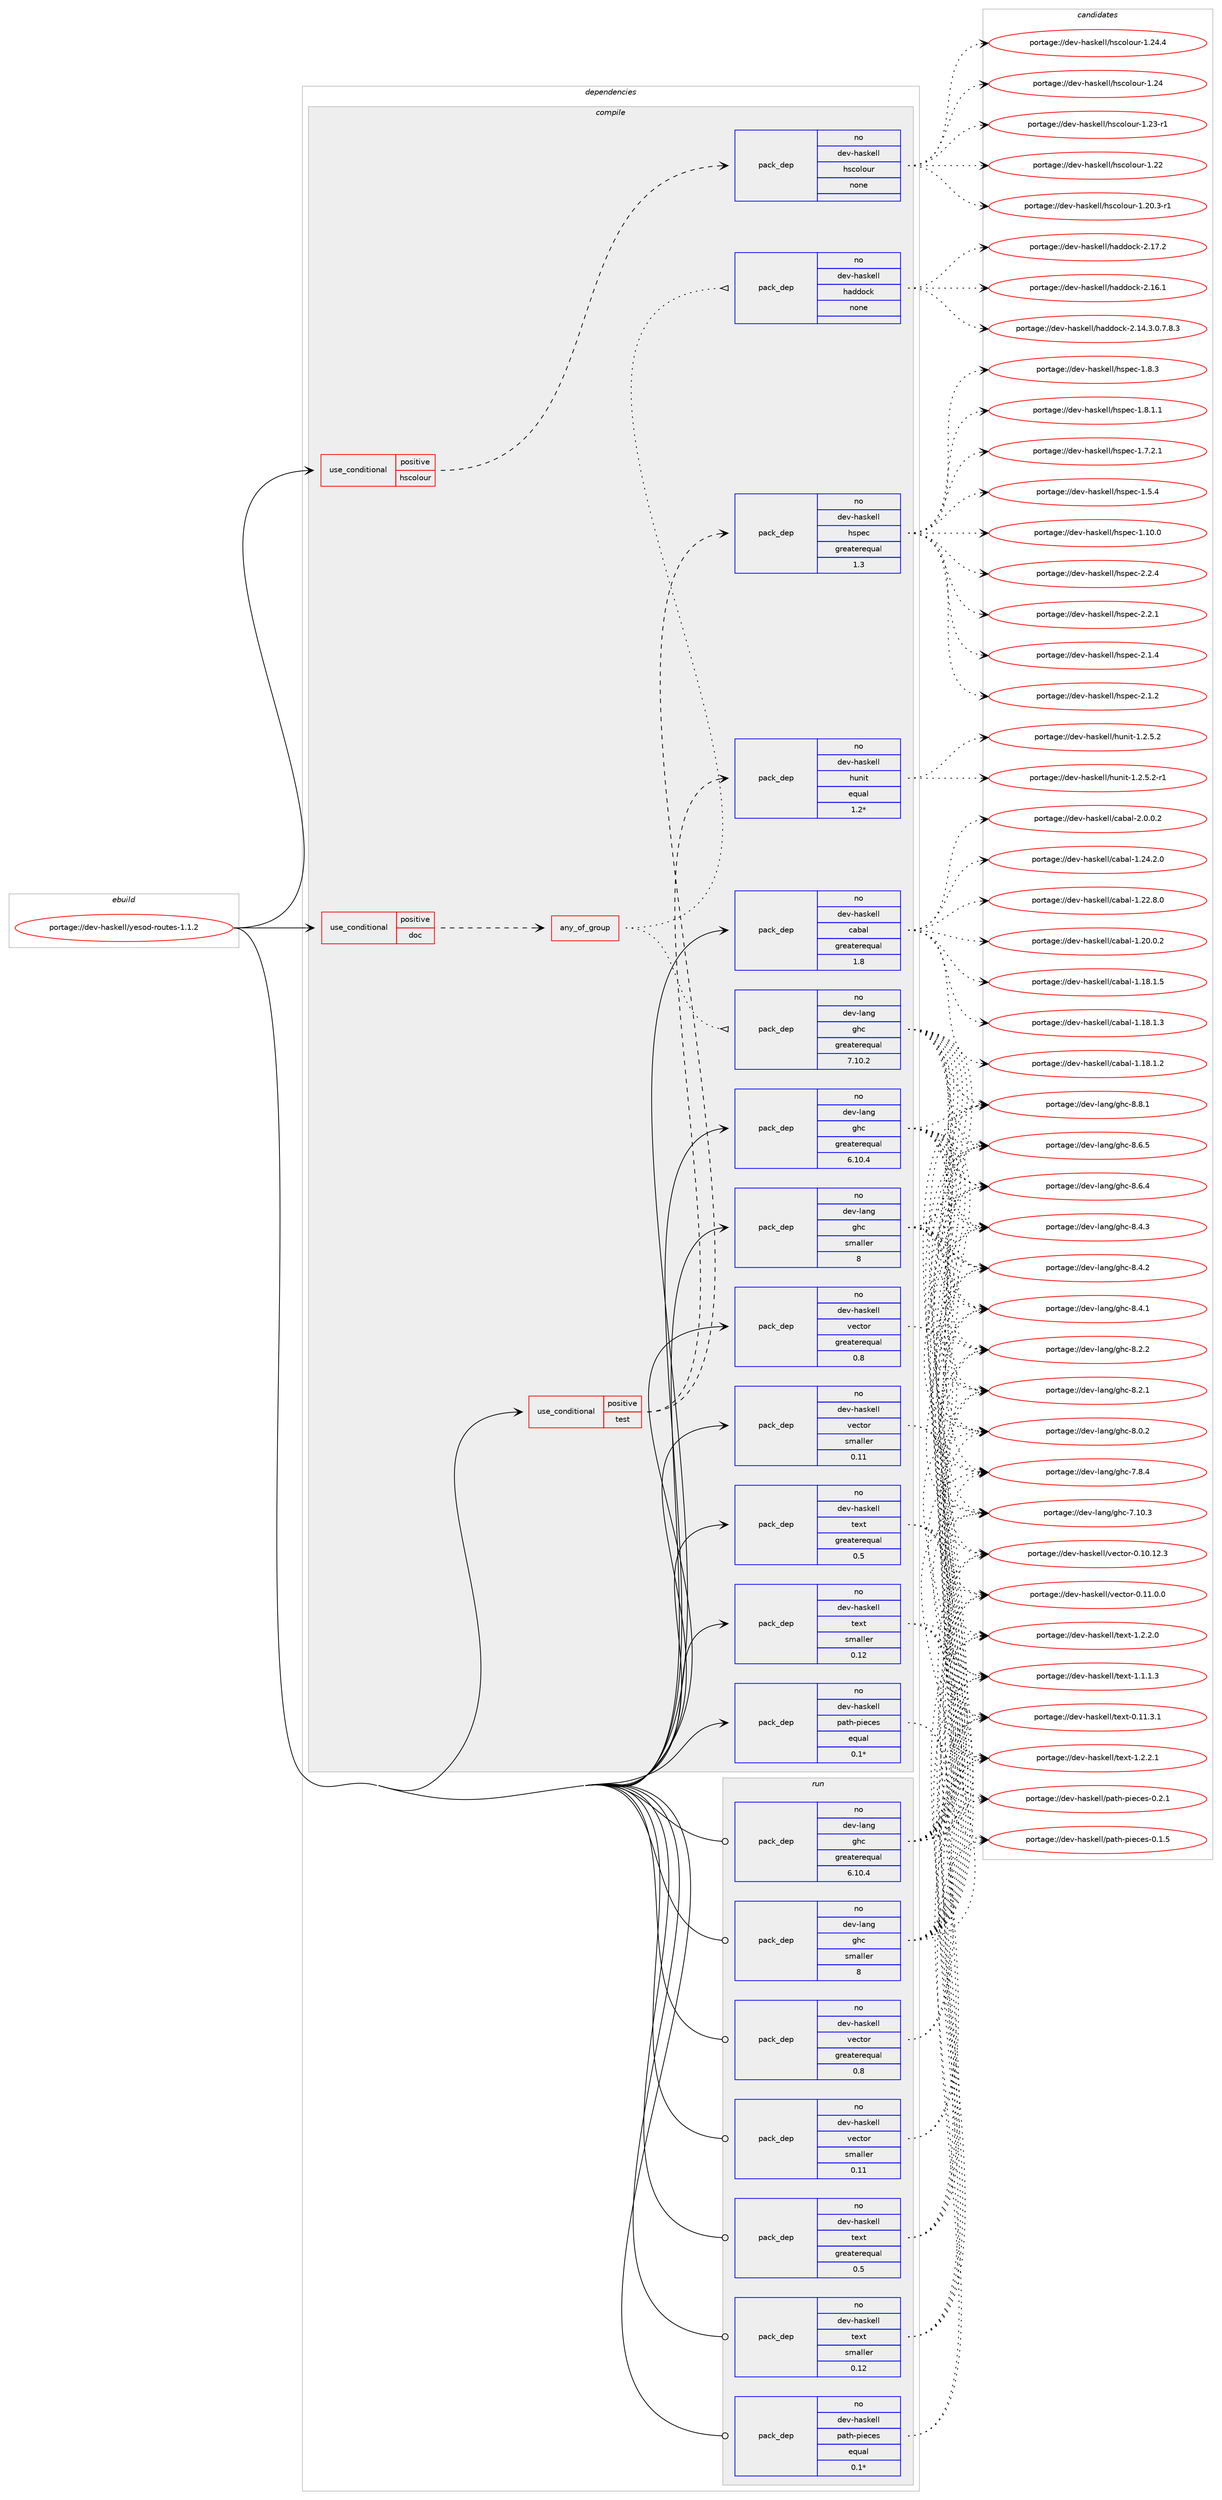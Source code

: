 digraph prolog {

# *************
# Graph options
# *************

newrank=true;
concentrate=true;
compound=true;
graph [rankdir=LR,fontname=Helvetica,fontsize=10,ranksep=1.5];#, ranksep=2.5, nodesep=0.2];
edge  [arrowhead=vee];
node  [fontname=Helvetica,fontsize=10];

# **********
# The ebuild
# **********

subgraph cluster_leftcol {
color=gray;
label=<<i>ebuild</i>>;
id [label="portage://dev-haskell/yesod-routes-1.1.2", color=red, width=4, href="../dev-haskell/yesod-routes-1.1.2.svg"];
}

# ****************
# The dependencies
# ****************

subgraph cluster_midcol {
color=gray;
label=<<i>dependencies</i>>;
subgraph cluster_compile {
fillcolor="#eeeeee";
style=filled;
label=<<i>compile</i>>;
subgraph cond130761 {
dependency535457 [label=<<TABLE BORDER="0" CELLBORDER="1" CELLSPACING="0" CELLPADDING="4"><TR><TD ROWSPAN="3" CELLPADDING="10">use_conditional</TD></TR><TR><TD>positive</TD></TR><TR><TD>doc</TD></TR></TABLE>>, shape=none, color=red];
subgraph any5408 {
dependency535458 [label=<<TABLE BORDER="0" CELLBORDER="1" CELLSPACING="0" CELLPADDING="4"><TR><TD CELLPADDING="10">any_of_group</TD></TR></TABLE>>, shape=none, color=red];subgraph pack399051 {
dependency535459 [label=<<TABLE BORDER="0" CELLBORDER="1" CELLSPACING="0" CELLPADDING="4" WIDTH="220"><TR><TD ROWSPAN="6" CELLPADDING="30">pack_dep</TD></TR><TR><TD WIDTH="110">no</TD></TR><TR><TD>dev-haskell</TD></TR><TR><TD>haddock</TD></TR><TR><TD>none</TD></TR><TR><TD></TD></TR></TABLE>>, shape=none, color=blue];
}
dependency535458:e -> dependency535459:w [weight=20,style="dotted",arrowhead="oinv"];
subgraph pack399052 {
dependency535460 [label=<<TABLE BORDER="0" CELLBORDER="1" CELLSPACING="0" CELLPADDING="4" WIDTH="220"><TR><TD ROWSPAN="6" CELLPADDING="30">pack_dep</TD></TR><TR><TD WIDTH="110">no</TD></TR><TR><TD>dev-lang</TD></TR><TR><TD>ghc</TD></TR><TR><TD>greaterequal</TD></TR><TR><TD>7.10.2</TD></TR></TABLE>>, shape=none, color=blue];
}
dependency535458:e -> dependency535460:w [weight=20,style="dotted",arrowhead="oinv"];
}
dependency535457:e -> dependency535458:w [weight=20,style="dashed",arrowhead="vee"];
}
id:e -> dependency535457:w [weight=20,style="solid",arrowhead="vee"];
subgraph cond130762 {
dependency535461 [label=<<TABLE BORDER="0" CELLBORDER="1" CELLSPACING="0" CELLPADDING="4"><TR><TD ROWSPAN="3" CELLPADDING="10">use_conditional</TD></TR><TR><TD>positive</TD></TR><TR><TD>hscolour</TD></TR></TABLE>>, shape=none, color=red];
subgraph pack399053 {
dependency535462 [label=<<TABLE BORDER="0" CELLBORDER="1" CELLSPACING="0" CELLPADDING="4" WIDTH="220"><TR><TD ROWSPAN="6" CELLPADDING="30">pack_dep</TD></TR><TR><TD WIDTH="110">no</TD></TR><TR><TD>dev-haskell</TD></TR><TR><TD>hscolour</TD></TR><TR><TD>none</TD></TR><TR><TD></TD></TR></TABLE>>, shape=none, color=blue];
}
dependency535461:e -> dependency535462:w [weight=20,style="dashed",arrowhead="vee"];
}
id:e -> dependency535461:w [weight=20,style="solid",arrowhead="vee"];
subgraph cond130763 {
dependency535463 [label=<<TABLE BORDER="0" CELLBORDER="1" CELLSPACING="0" CELLPADDING="4"><TR><TD ROWSPAN="3" CELLPADDING="10">use_conditional</TD></TR><TR><TD>positive</TD></TR><TR><TD>test</TD></TR></TABLE>>, shape=none, color=red];
subgraph pack399054 {
dependency535464 [label=<<TABLE BORDER="0" CELLBORDER="1" CELLSPACING="0" CELLPADDING="4" WIDTH="220"><TR><TD ROWSPAN="6" CELLPADDING="30">pack_dep</TD></TR><TR><TD WIDTH="110">no</TD></TR><TR><TD>dev-haskell</TD></TR><TR><TD>hspec</TD></TR><TR><TD>greaterequal</TD></TR><TR><TD>1.3</TD></TR></TABLE>>, shape=none, color=blue];
}
dependency535463:e -> dependency535464:w [weight=20,style="dashed",arrowhead="vee"];
subgraph pack399055 {
dependency535465 [label=<<TABLE BORDER="0" CELLBORDER="1" CELLSPACING="0" CELLPADDING="4" WIDTH="220"><TR><TD ROWSPAN="6" CELLPADDING="30">pack_dep</TD></TR><TR><TD WIDTH="110">no</TD></TR><TR><TD>dev-haskell</TD></TR><TR><TD>hunit</TD></TR><TR><TD>equal</TD></TR><TR><TD>1.2*</TD></TR></TABLE>>, shape=none, color=blue];
}
dependency535463:e -> dependency535465:w [weight=20,style="dashed",arrowhead="vee"];
}
id:e -> dependency535463:w [weight=20,style="solid",arrowhead="vee"];
subgraph pack399056 {
dependency535466 [label=<<TABLE BORDER="0" CELLBORDER="1" CELLSPACING="0" CELLPADDING="4" WIDTH="220"><TR><TD ROWSPAN="6" CELLPADDING="30">pack_dep</TD></TR><TR><TD WIDTH="110">no</TD></TR><TR><TD>dev-haskell</TD></TR><TR><TD>cabal</TD></TR><TR><TD>greaterequal</TD></TR><TR><TD>1.8</TD></TR></TABLE>>, shape=none, color=blue];
}
id:e -> dependency535466:w [weight=20,style="solid",arrowhead="vee"];
subgraph pack399057 {
dependency535467 [label=<<TABLE BORDER="0" CELLBORDER="1" CELLSPACING="0" CELLPADDING="4" WIDTH="220"><TR><TD ROWSPAN="6" CELLPADDING="30">pack_dep</TD></TR><TR><TD WIDTH="110">no</TD></TR><TR><TD>dev-haskell</TD></TR><TR><TD>path-pieces</TD></TR><TR><TD>equal</TD></TR><TR><TD>0.1*</TD></TR></TABLE>>, shape=none, color=blue];
}
id:e -> dependency535467:w [weight=20,style="solid",arrowhead="vee"];
subgraph pack399058 {
dependency535468 [label=<<TABLE BORDER="0" CELLBORDER="1" CELLSPACING="0" CELLPADDING="4" WIDTH="220"><TR><TD ROWSPAN="6" CELLPADDING="30">pack_dep</TD></TR><TR><TD WIDTH="110">no</TD></TR><TR><TD>dev-haskell</TD></TR><TR><TD>text</TD></TR><TR><TD>greaterequal</TD></TR><TR><TD>0.5</TD></TR></TABLE>>, shape=none, color=blue];
}
id:e -> dependency535468:w [weight=20,style="solid",arrowhead="vee"];
subgraph pack399059 {
dependency535469 [label=<<TABLE BORDER="0" CELLBORDER="1" CELLSPACING="0" CELLPADDING="4" WIDTH="220"><TR><TD ROWSPAN="6" CELLPADDING="30">pack_dep</TD></TR><TR><TD WIDTH="110">no</TD></TR><TR><TD>dev-haskell</TD></TR><TR><TD>text</TD></TR><TR><TD>smaller</TD></TR><TR><TD>0.12</TD></TR></TABLE>>, shape=none, color=blue];
}
id:e -> dependency535469:w [weight=20,style="solid",arrowhead="vee"];
subgraph pack399060 {
dependency535470 [label=<<TABLE BORDER="0" CELLBORDER="1" CELLSPACING="0" CELLPADDING="4" WIDTH="220"><TR><TD ROWSPAN="6" CELLPADDING="30">pack_dep</TD></TR><TR><TD WIDTH="110">no</TD></TR><TR><TD>dev-haskell</TD></TR><TR><TD>vector</TD></TR><TR><TD>greaterequal</TD></TR><TR><TD>0.8</TD></TR></TABLE>>, shape=none, color=blue];
}
id:e -> dependency535470:w [weight=20,style="solid",arrowhead="vee"];
subgraph pack399061 {
dependency535471 [label=<<TABLE BORDER="0" CELLBORDER="1" CELLSPACING="0" CELLPADDING="4" WIDTH="220"><TR><TD ROWSPAN="6" CELLPADDING="30">pack_dep</TD></TR><TR><TD WIDTH="110">no</TD></TR><TR><TD>dev-haskell</TD></TR><TR><TD>vector</TD></TR><TR><TD>smaller</TD></TR><TR><TD>0.11</TD></TR></TABLE>>, shape=none, color=blue];
}
id:e -> dependency535471:w [weight=20,style="solid",arrowhead="vee"];
subgraph pack399062 {
dependency535472 [label=<<TABLE BORDER="0" CELLBORDER="1" CELLSPACING="0" CELLPADDING="4" WIDTH="220"><TR><TD ROWSPAN="6" CELLPADDING="30">pack_dep</TD></TR><TR><TD WIDTH="110">no</TD></TR><TR><TD>dev-lang</TD></TR><TR><TD>ghc</TD></TR><TR><TD>greaterequal</TD></TR><TR><TD>6.10.4</TD></TR></TABLE>>, shape=none, color=blue];
}
id:e -> dependency535472:w [weight=20,style="solid",arrowhead="vee"];
subgraph pack399063 {
dependency535473 [label=<<TABLE BORDER="0" CELLBORDER="1" CELLSPACING="0" CELLPADDING="4" WIDTH="220"><TR><TD ROWSPAN="6" CELLPADDING="30">pack_dep</TD></TR><TR><TD WIDTH="110">no</TD></TR><TR><TD>dev-lang</TD></TR><TR><TD>ghc</TD></TR><TR><TD>smaller</TD></TR><TR><TD>8</TD></TR></TABLE>>, shape=none, color=blue];
}
id:e -> dependency535473:w [weight=20,style="solid",arrowhead="vee"];
}
subgraph cluster_compileandrun {
fillcolor="#eeeeee";
style=filled;
label=<<i>compile and run</i>>;
}
subgraph cluster_run {
fillcolor="#eeeeee";
style=filled;
label=<<i>run</i>>;
subgraph pack399064 {
dependency535474 [label=<<TABLE BORDER="0" CELLBORDER="1" CELLSPACING="0" CELLPADDING="4" WIDTH="220"><TR><TD ROWSPAN="6" CELLPADDING="30">pack_dep</TD></TR><TR><TD WIDTH="110">no</TD></TR><TR><TD>dev-haskell</TD></TR><TR><TD>path-pieces</TD></TR><TR><TD>equal</TD></TR><TR><TD>0.1*</TD></TR></TABLE>>, shape=none, color=blue];
}
id:e -> dependency535474:w [weight=20,style="solid",arrowhead="odot"];
subgraph pack399065 {
dependency535475 [label=<<TABLE BORDER="0" CELLBORDER="1" CELLSPACING="0" CELLPADDING="4" WIDTH="220"><TR><TD ROWSPAN="6" CELLPADDING="30">pack_dep</TD></TR><TR><TD WIDTH="110">no</TD></TR><TR><TD>dev-haskell</TD></TR><TR><TD>text</TD></TR><TR><TD>greaterequal</TD></TR><TR><TD>0.5</TD></TR></TABLE>>, shape=none, color=blue];
}
id:e -> dependency535475:w [weight=20,style="solid",arrowhead="odot"];
subgraph pack399066 {
dependency535476 [label=<<TABLE BORDER="0" CELLBORDER="1" CELLSPACING="0" CELLPADDING="4" WIDTH="220"><TR><TD ROWSPAN="6" CELLPADDING="30">pack_dep</TD></TR><TR><TD WIDTH="110">no</TD></TR><TR><TD>dev-haskell</TD></TR><TR><TD>text</TD></TR><TR><TD>smaller</TD></TR><TR><TD>0.12</TD></TR></TABLE>>, shape=none, color=blue];
}
id:e -> dependency535476:w [weight=20,style="solid",arrowhead="odot"];
subgraph pack399067 {
dependency535477 [label=<<TABLE BORDER="0" CELLBORDER="1" CELLSPACING="0" CELLPADDING="4" WIDTH="220"><TR><TD ROWSPAN="6" CELLPADDING="30">pack_dep</TD></TR><TR><TD WIDTH="110">no</TD></TR><TR><TD>dev-haskell</TD></TR><TR><TD>vector</TD></TR><TR><TD>greaterequal</TD></TR><TR><TD>0.8</TD></TR></TABLE>>, shape=none, color=blue];
}
id:e -> dependency535477:w [weight=20,style="solid",arrowhead="odot"];
subgraph pack399068 {
dependency535478 [label=<<TABLE BORDER="0" CELLBORDER="1" CELLSPACING="0" CELLPADDING="4" WIDTH="220"><TR><TD ROWSPAN="6" CELLPADDING="30">pack_dep</TD></TR><TR><TD WIDTH="110">no</TD></TR><TR><TD>dev-haskell</TD></TR><TR><TD>vector</TD></TR><TR><TD>smaller</TD></TR><TR><TD>0.11</TD></TR></TABLE>>, shape=none, color=blue];
}
id:e -> dependency535478:w [weight=20,style="solid",arrowhead="odot"];
subgraph pack399069 {
dependency535479 [label=<<TABLE BORDER="0" CELLBORDER="1" CELLSPACING="0" CELLPADDING="4" WIDTH="220"><TR><TD ROWSPAN="6" CELLPADDING="30">pack_dep</TD></TR><TR><TD WIDTH="110">no</TD></TR><TR><TD>dev-lang</TD></TR><TR><TD>ghc</TD></TR><TR><TD>greaterequal</TD></TR><TR><TD>6.10.4</TD></TR></TABLE>>, shape=none, color=blue];
}
id:e -> dependency535479:w [weight=20,style="solid",arrowhead="odot"];
subgraph pack399070 {
dependency535480 [label=<<TABLE BORDER="0" CELLBORDER="1" CELLSPACING="0" CELLPADDING="4" WIDTH="220"><TR><TD ROWSPAN="6" CELLPADDING="30">pack_dep</TD></TR><TR><TD WIDTH="110">no</TD></TR><TR><TD>dev-lang</TD></TR><TR><TD>ghc</TD></TR><TR><TD>smaller</TD></TR><TR><TD>8</TD></TR></TABLE>>, shape=none, color=blue];
}
id:e -> dependency535480:w [weight=20,style="solid",arrowhead="odot"];
}
}

# **************
# The candidates
# **************

subgraph cluster_choices {
rank=same;
color=gray;
label=<<i>candidates</i>>;

subgraph choice399051 {
color=black;
nodesep=1;
choice100101118451049711510710110810847104971001001119910745504649554650 [label="portage://dev-haskell/haddock-2.17.2", color=red, width=4,href="../dev-haskell/haddock-2.17.2.svg"];
choice100101118451049711510710110810847104971001001119910745504649544649 [label="portage://dev-haskell/haddock-2.16.1", color=red, width=4,href="../dev-haskell/haddock-2.16.1.svg"];
choice1001011184510497115107101108108471049710010011199107455046495246514648465546564651 [label="portage://dev-haskell/haddock-2.14.3.0.7.8.3", color=red, width=4,href="../dev-haskell/haddock-2.14.3.0.7.8.3.svg"];
dependency535459:e -> choice100101118451049711510710110810847104971001001119910745504649554650:w [style=dotted,weight="100"];
dependency535459:e -> choice100101118451049711510710110810847104971001001119910745504649544649:w [style=dotted,weight="100"];
dependency535459:e -> choice1001011184510497115107101108108471049710010011199107455046495246514648465546564651:w [style=dotted,weight="100"];
}
subgraph choice399052 {
color=black;
nodesep=1;
choice10010111845108971101034710310499455646564649 [label="portage://dev-lang/ghc-8.8.1", color=red, width=4,href="../dev-lang/ghc-8.8.1.svg"];
choice10010111845108971101034710310499455646544653 [label="portage://dev-lang/ghc-8.6.5", color=red, width=4,href="../dev-lang/ghc-8.6.5.svg"];
choice10010111845108971101034710310499455646544652 [label="portage://dev-lang/ghc-8.6.4", color=red, width=4,href="../dev-lang/ghc-8.6.4.svg"];
choice10010111845108971101034710310499455646524651 [label="portage://dev-lang/ghc-8.4.3", color=red, width=4,href="../dev-lang/ghc-8.4.3.svg"];
choice10010111845108971101034710310499455646524650 [label="portage://dev-lang/ghc-8.4.2", color=red, width=4,href="../dev-lang/ghc-8.4.2.svg"];
choice10010111845108971101034710310499455646524649 [label="portage://dev-lang/ghc-8.4.1", color=red, width=4,href="../dev-lang/ghc-8.4.1.svg"];
choice10010111845108971101034710310499455646504650 [label="portage://dev-lang/ghc-8.2.2", color=red, width=4,href="../dev-lang/ghc-8.2.2.svg"];
choice10010111845108971101034710310499455646504649 [label="portage://dev-lang/ghc-8.2.1", color=red, width=4,href="../dev-lang/ghc-8.2.1.svg"];
choice10010111845108971101034710310499455646484650 [label="portage://dev-lang/ghc-8.0.2", color=red, width=4,href="../dev-lang/ghc-8.0.2.svg"];
choice10010111845108971101034710310499455546564652 [label="portage://dev-lang/ghc-7.8.4", color=red, width=4,href="../dev-lang/ghc-7.8.4.svg"];
choice1001011184510897110103471031049945554649484651 [label="portage://dev-lang/ghc-7.10.3", color=red, width=4,href="../dev-lang/ghc-7.10.3.svg"];
dependency535460:e -> choice10010111845108971101034710310499455646564649:w [style=dotted,weight="100"];
dependency535460:e -> choice10010111845108971101034710310499455646544653:w [style=dotted,weight="100"];
dependency535460:e -> choice10010111845108971101034710310499455646544652:w [style=dotted,weight="100"];
dependency535460:e -> choice10010111845108971101034710310499455646524651:w [style=dotted,weight="100"];
dependency535460:e -> choice10010111845108971101034710310499455646524650:w [style=dotted,weight="100"];
dependency535460:e -> choice10010111845108971101034710310499455646524649:w [style=dotted,weight="100"];
dependency535460:e -> choice10010111845108971101034710310499455646504650:w [style=dotted,weight="100"];
dependency535460:e -> choice10010111845108971101034710310499455646504649:w [style=dotted,weight="100"];
dependency535460:e -> choice10010111845108971101034710310499455646484650:w [style=dotted,weight="100"];
dependency535460:e -> choice10010111845108971101034710310499455546564652:w [style=dotted,weight="100"];
dependency535460:e -> choice1001011184510897110103471031049945554649484651:w [style=dotted,weight="100"];
}
subgraph choice399053 {
color=black;
nodesep=1;
choice1001011184510497115107101108108471041159911110811111711445494650524652 [label="portage://dev-haskell/hscolour-1.24.4", color=red, width=4,href="../dev-haskell/hscolour-1.24.4.svg"];
choice100101118451049711510710110810847104115991111081111171144549465052 [label="portage://dev-haskell/hscolour-1.24", color=red, width=4,href="../dev-haskell/hscolour-1.24.svg"];
choice1001011184510497115107101108108471041159911110811111711445494650514511449 [label="portage://dev-haskell/hscolour-1.23-r1", color=red, width=4,href="../dev-haskell/hscolour-1.23-r1.svg"];
choice100101118451049711510710110810847104115991111081111171144549465050 [label="portage://dev-haskell/hscolour-1.22", color=red, width=4,href="../dev-haskell/hscolour-1.22.svg"];
choice10010111845104971151071011081084710411599111108111117114454946504846514511449 [label="portage://dev-haskell/hscolour-1.20.3-r1", color=red, width=4,href="../dev-haskell/hscolour-1.20.3-r1.svg"];
dependency535462:e -> choice1001011184510497115107101108108471041159911110811111711445494650524652:w [style=dotted,weight="100"];
dependency535462:e -> choice100101118451049711510710110810847104115991111081111171144549465052:w [style=dotted,weight="100"];
dependency535462:e -> choice1001011184510497115107101108108471041159911110811111711445494650514511449:w [style=dotted,weight="100"];
dependency535462:e -> choice100101118451049711510710110810847104115991111081111171144549465050:w [style=dotted,weight="100"];
dependency535462:e -> choice10010111845104971151071011081084710411599111108111117114454946504846514511449:w [style=dotted,weight="100"];
}
subgraph choice399054 {
color=black;
nodesep=1;
choice10010111845104971151071011081084710411511210199455046504652 [label="portage://dev-haskell/hspec-2.2.4", color=red, width=4,href="../dev-haskell/hspec-2.2.4.svg"];
choice10010111845104971151071011081084710411511210199455046504649 [label="portage://dev-haskell/hspec-2.2.1", color=red, width=4,href="../dev-haskell/hspec-2.2.1.svg"];
choice10010111845104971151071011081084710411511210199455046494652 [label="portage://dev-haskell/hspec-2.1.4", color=red, width=4,href="../dev-haskell/hspec-2.1.4.svg"];
choice10010111845104971151071011081084710411511210199455046494650 [label="portage://dev-haskell/hspec-2.1.2", color=red, width=4,href="../dev-haskell/hspec-2.1.2.svg"];
choice10010111845104971151071011081084710411511210199454946564651 [label="portage://dev-haskell/hspec-1.8.3", color=red, width=4,href="../dev-haskell/hspec-1.8.3.svg"];
choice100101118451049711510710110810847104115112101994549465646494649 [label="portage://dev-haskell/hspec-1.8.1.1", color=red, width=4,href="../dev-haskell/hspec-1.8.1.1.svg"];
choice100101118451049711510710110810847104115112101994549465546504649 [label="portage://dev-haskell/hspec-1.7.2.1", color=red, width=4,href="../dev-haskell/hspec-1.7.2.1.svg"];
choice10010111845104971151071011081084710411511210199454946534652 [label="portage://dev-haskell/hspec-1.5.4", color=red, width=4,href="../dev-haskell/hspec-1.5.4.svg"];
choice1001011184510497115107101108108471041151121019945494649484648 [label="portage://dev-haskell/hspec-1.10.0", color=red, width=4,href="../dev-haskell/hspec-1.10.0.svg"];
dependency535464:e -> choice10010111845104971151071011081084710411511210199455046504652:w [style=dotted,weight="100"];
dependency535464:e -> choice10010111845104971151071011081084710411511210199455046504649:w [style=dotted,weight="100"];
dependency535464:e -> choice10010111845104971151071011081084710411511210199455046494652:w [style=dotted,weight="100"];
dependency535464:e -> choice10010111845104971151071011081084710411511210199455046494650:w [style=dotted,weight="100"];
dependency535464:e -> choice10010111845104971151071011081084710411511210199454946564651:w [style=dotted,weight="100"];
dependency535464:e -> choice100101118451049711510710110810847104115112101994549465646494649:w [style=dotted,weight="100"];
dependency535464:e -> choice100101118451049711510710110810847104115112101994549465546504649:w [style=dotted,weight="100"];
dependency535464:e -> choice10010111845104971151071011081084710411511210199454946534652:w [style=dotted,weight="100"];
dependency535464:e -> choice1001011184510497115107101108108471041151121019945494649484648:w [style=dotted,weight="100"];
}
subgraph choice399055 {
color=black;
nodesep=1;
choice10010111845104971151071011081084710411711010511645494650465346504511449 [label="portage://dev-haskell/hunit-1.2.5.2-r1", color=red, width=4,href="../dev-haskell/hunit-1.2.5.2-r1.svg"];
choice1001011184510497115107101108108471041171101051164549465046534650 [label="portage://dev-haskell/hunit-1.2.5.2", color=red, width=4,href="../dev-haskell/hunit-1.2.5.2.svg"];
dependency535465:e -> choice10010111845104971151071011081084710411711010511645494650465346504511449:w [style=dotted,weight="100"];
dependency535465:e -> choice1001011184510497115107101108108471041171101051164549465046534650:w [style=dotted,weight="100"];
}
subgraph choice399056 {
color=black;
nodesep=1;
choice100101118451049711510710110810847999798971084550464846484650 [label="portage://dev-haskell/cabal-2.0.0.2", color=red, width=4,href="../dev-haskell/cabal-2.0.0.2.svg"];
choice10010111845104971151071011081084799979897108454946505246504648 [label="portage://dev-haskell/cabal-1.24.2.0", color=red, width=4,href="../dev-haskell/cabal-1.24.2.0.svg"];
choice10010111845104971151071011081084799979897108454946505046564648 [label="portage://dev-haskell/cabal-1.22.8.0", color=red, width=4,href="../dev-haskell/cabal-1.22.8.0.svg"];
choice10010111845104971151071011081084799979897108454946504846484650 [label="portage://dev-haskell/cabal-1.20.0.2", color=red, width=4,href="../dev-haskell/cabal-1.20.0.2.svg"];
choice10010111845104971151071011081084799979897108454946495646494653 [label="portage://dev-haskell/cabal-1.18.1.5", color=red, width=4,href="../dev-haskell/cabal-1.18.1.5.svg"];
choice10010111845104971151071011081084799979897108454946495646494651 [label="portage://dev-haskell/cabal-1.18.1.3", color=red, width=4,href="../dev-haskell/cabal-1.18.1.3.svg"];
choice10010111845104971151071011081084799979897108454946495646494650 [label="portage://dev-haskell/cabal-1.18.1.2", color=red, width=4,href="../dev-haskell/cabal-1.18.1.2.svg"];
dependency535466:e -> choice100101118451049711510710110810847999798971084550464846484650:w [style=dotted,weight="100"];
dependency535466:e -> choice10010111845104971151071011081084799979897108454946505246504648:w [style=dotted,weight="100"];
dependency535466:e -> choice10010111845104971151071011081084799979897108454946505046564648:w [style=dotted,weight="100"];
dependency535466:e -> choice10010111845104971151071011081084799979897108454946504846484650:w [style=dotted,weight="100"];
dependency535466:e -> choice10010111845104971151071011081084799979897108454946495646494653:w [style=dotted,weight="100"];
dependency535466:e -> choice10010111845104971151071011081084799979897108454946495646494651:w [style=dotted,weight="100"];
dependency535466:e -> choice10010111845104971151071011081084799979897108454946495646494650:w [style=dotted,weight="100"];
}
subgraph choice399057 {
color=black;
nodesep=1;
choice100101118451049711510710110810847112971161044511210510199101115454846504649 [label="portage://dev-haskell/path-pieces-0.2.1", color=red, width=4,href="../dev-haskell/path-pieces-0.2.1.svg"];
choice100101118451049711510710110810847112971161044511210510199101115454846494653 [label="portage://dev-haskell/path-pieces-0.1.5", color=red, width=4,href="../dev-haskell/path-pieces-0.1.5.svg"];
dependency535467:e -> choice100101118451049711510710110810847112971161044511210510199101115454846504649:w [style=dotted,weight="100"];
dependency535467:e -> choice100101118451049711510710110810847112971161044511210510199101115454846494653:w [style=dotted,weight="100"];
}
subgraph choice399058 {
color=black;
nodesep=1;
choice1001011184510497115107101108108471161011201164549465046504649 [label="portage://dev-haskell/text-1.2.2.1", color=red, width=4,href="../dev-haskell/text-1.2.2.1.svg"];
choice1001011184510497115107101108108471161011201164549465046504648 [label="portage://dev-haskell/text-1.2.2.0", color=red, width=4,href="../dev-haskell/text-1.2.2.0.svg"];
choice1001011184510497115107101108108471161011201164549464946494651 [label="portage://dev-haskell/text-1.1.1.3", color=red, width=4,href="../dev-haskell/text-1.1.1.3.svg"];
choice100101118451049711510710110810847116101120116454846494946514649 [label="portage://dev-haskell/text-0.11.3.1", color=red, width=4,href="../dev-haskell/text-0.11.3.1.svg"];
dependency535468:e -> choice1001011184510497115107101108108471161011201164549465046504649:w [style=dotted,weight="100"];
dependency535468:e -> choice1001011184510497115107101108108471161011201164549465046504648:w [style=dotted,weight="100"];
dependency535468:e -> choice1001011184510497115107101108108471161011201164549464946494651:w [style=dotted,weight="100"];
dependency535468:e -> choice100101118451049711510710110810847116101120116454846494946514649:w [style=dotted,weight="100"];
}
subgraph choice399059 {
color=black;
nodesep=1;
choice1001011184510497115107101108108471161011201164549465046504649 [label="portage://dev-haskell/text-1.2.2.1", color=red, width=4,href="../dev-haskell/text-1.2.2.1.svg"];
choice1001011184510497115107101108108471161011201164549465046504648 [label="portage://dev-haskell/text-1.2.2.0", color=red, width=4,href="../dev-haskell/text-1.2.2.0.svg"];
choice1001011184510497115107101108108471161011201164549464946494651 [label="portage://dev-haskell/text-1.1.1.3", color=red, width=4,href="../dev-haskell/text-1.1.1.3.svg"];
choice100101118451049711510710110810847116101120116454846494946514649 [label="portage://dev-haskell/text-0.11.3.1", color=red, width=4,href="../dev-haskell/text-0.11.3.1.svg"];
dependency535469:e -> choice1001011184510497115107101108108471161011201164549465046504649:w [style=dotted,weight="100"];
dependency535469:e -> choice1001011184510497115107101108108471161011201164549465046504648:w [style=dotted,weight="100"];
dependency535469:e -> choice1001011184510497115107101108108471161011201164549464946494651:w [style=dotted,weight="100"];
dependency535469:e -> choice100101118451049711510710110810847116101120116454846494946514649:w [style=dotted,weight="100"];
}
subgraph choice399060 {
color=black;
nodesep=1;
choice10010111845104971151071011081084711810199116111114454846494946484648 [label="portage://dev-haskell/vector-0.11.0.0", color=red, width=4,href="../dev-haskell/vector-0.11.0.0.svg"];
choice1001011184510497115107101108108471181019911611111445484649484649504651 [label="portage://dev-haskell/vector-0.10.12.3", color=red, width=4,href="../dev-haskell/vector-0.10.12.3.svg"];
dependency535470:e -> choice10010111845104971151071011081084711810199116111114454846494946484648:w [style=dotted,weight="100"];
dependency535470:e -> choice1001011184510497115107101108108471181019911611111445484649484649504651:w [style=dotted,weight="100"];
}
subgraph choice399061 {
color=black;
nodesep=1;
choice10010111845104971151071011081084711810199116111114454846494946484648 [label="portage://dev-haskell/vector-0.11.0.0", color=red, width=4,href="../dev-haskell/vector-0.11.0.0.svg"];
choice1001011184510497115107101108108471181019911611111445484649484649504651 [label="portage://dev-haskell/vector-0.10.12.3", color=red, width=4,href="../dev-haskell/vector-0.10.12.3.svg"];
dependency535471:e -> choice10010111845104971151071011081084711810199116111114454846494946484648:w [style=dotted,weight="100"];
dependency535471:e -> choice1001011184510497115107101108108471181019911611111445484649484649504651:w [style=dotted,weight="100"];
}
subgraph choice399062 {
color=black;
nodesep=1;
choice10010111845108971101034710310499455646564649 [label="portage://dev-lang/ghc-8.8.1", color=red, width=4,href="../dev-lang/ghc-8.8.1.svg"];
choice10010111845108971101034710310499455646544653 [label="portage://dev-lang/ghc-8.6.5", color=red, width=4,href="../dev-lang/ghc-8.6.5.svg"];
choice10010111845108971101034710310499455646544652 [label="portage://dev-lang/ghc-8.6.4", color=red, width=4,href="../dev-lang/ghc-8.6.4.svg"];
choice10010111845108971101034710310499455646524651 [label="portage://dev-lang/ghc-8.4.3", color=red, width=4,href="../dev-lang/ghc-8.4.3.svg"];
choice10010111845108971101034710310499455646524650 [label="portage://dev-lang/ghc-8.4.2", color=red, width=4,href="../dev-lang/ghc-8.4.2.svg"];
choice10010111845108971101034710310499455646524649 [label="portage://dev-lang/ghc-8.4.1", color=red, width=4,href="../dev-lang/ghc-8.4.1.svg"];
choice10010111845108971101034710310499455646504650 [label="portage://dev-lang/ghc-8.2.2", color=red, width=4,href="../dev-lang/ghc-8.2.2.svg"];
choice10010111845108971101034710310499455646504649 [label="portage://dev-lang/ghc-8.2.1", color=red, width=4,href="../dev-lang/ghc-8.2.1.svg"];
choice10010111845108971101034710310499455646484650 [label="portage://dev-lang/ghc-8.0.2", color=red, width=4,href="../dev-lang/ghc-8.0.2.svg"];
choice10010111845108971101034710310499455546564652 [label="portage://dev-lang/ghc-7.8.4", color=red, width=4,href="../dev-lang/ghc-7.8.4.svg"];
choice1001011184510897110103471031049945554649484651 [label="portage://dev-lang/ghc-7.10.3", color=red, width=4,href="../dev-lang/ghc-7.10.3.svg"];
dependency535472:e -> choice10010111845108971101034710310499455646564649:w [style=dotted,weight="100"];
dependency535472:e -> choice10010111845108971101034710310499455646544653:w [style=dotted,weight="100"];
dependency535472:e -> choice10010111845108971101034710310499455646544652:w [style=dotted,weight="100"];
dependency535472:e -> choice10010111845108971101034710310499455646524651:w [style=dotted,weight="100"];
dependency535472:e -> choice10010111845108971101034710310499455646524650:w [style=dotted,weight="100"];
dependency535472:e -> choice10010111845108971101034710310499455646524649:w [style=dotted,weight="100"];
dependency535472:e -> choice10010111845108971101034710310499455646504650:w [style=dotted,weight="100"];
dependency535472:e -> choice10010111845108971101034710310499455646504649:w [style=dotted,weight="100"];
dependency535472:e -> choice10010111845108971101034710310499455646484650:w [style=dotted,weight="100"];
dependency535472:e -> choice10010111845108971101034710310499455546564652:w [style=dotted,weight="100"];
dependency535472:e -> choice1001011184510897110103471031049945554649484651:w [style=dotted,weight="100"];
}
subgraph choice399063 {
color=black;
nodesep=1;
choice10010111845108971101034710310499455646564649 [label="portage://dev-lang/ghc-8.8.1", color=red, width=4,href="../dev-lang/ghc-8.8.1.svg"];
choice10010111845108971101034710310499455646544653 [label="portage://dev-lang/ghc-8.6.5", color=red, width=4,href="../dev-lang/ghc-8.6.5.svg"];
choice10010111845108971101034710310499455646544652 [label="portage://dev-lang/ghc-8.6.4", color=red, width=4,href="../dev-lang/ghc-8.6.4.svg"];
choice10010111845108971101034710310499455646524651 [label="portage://dev-lang/ghc-8.4.3", color=red, width=4,href="../dev-lang/ghc-8.4.3.svg"];
choice10010111845108971101034710310499455646524650 [label="portage://dev-lang/ghc-8.4.2", color=red, width=4,href="../dev-lang/ghc-8.4.2.svg"];
choice10010111845108971101034710310499455646524649 [label="portage://dev-lang/ghc-8.4.1", color=red, width=4,href="../dev-lang/ghc-8.4.1.svg"];
choice10010111845108971101034710310499455646504650 [label="portage://dev-lang/ghc-8.2.2", color=red, width=4,href="../dev-lang/ghc-8.2.2.svg"];
choice10010111845108971101034710310499455646504649 [label="portage://dev-lang/ghc-8.2.1", color=red, width=4,href="../dev-lang/ghc-8.2.1.svg"];
choice10010111845108971101034710310499455646484650 [label="portage://dev-lang/ghc-8.0.2", color=red, width=4,href="../dev-lang/ghc-8.0.2.svg"];
choice10010111845108971101034710310499455546564652 [label="portage://dev-lang/ghc-7.8.4", color=red, width=4,href="../dev-lang/ghc-7.8.4.svg"];
choice1001011184510897110103471031049945554649484651 [label="portage://dev-lang/ghc-7.10.3", color=red, width=4,href="../dev-lang/ghc-7.10.3.svg"];
dependency535473:e -> choice10010111845108971101034710310499455646564649:w [style=dotted,weight="100"];
dependency535473:e -> choice10010111845108971101034710310499455646544653:w [style=dotted,weight="100"];
dependency535473:e -> choice10010111845108971101034710310499455646544652:w [style=dotted,weight="100"];
dependency535473:e -> choice10010111845108971101034710310499455646524651:w [style=dotted,weight="100"];
dependency535473:e -> choice10010111845108971101034710310499455646524650:w [style=dotted,weight="100"];
dependency535473:e -> choice10010111845108971101034710310499455646524649:w [style=dotted,weight="100"];
dependency535473:e -> choice10010111845108971101034710310499455646504650:w [style=dotted,weight="100"];
dependency535473:e -> choice10010111845108971101034710310499455646504649:w [style=dotted,weight="100"];
dependency535473:e -> choice10010111845108971101034710310499455646484650:w [style=dotted,weight="100"];
dependency535473:e -> choice10010111845108971101034710310499455546564652:w [style=dotted,weight="100"];
dependency535473:e -> choice1001011184510897110103471031049945554649484651:w [style=dotted,weight="100"];
}
subgraph choice399064 {
color=black;
nodesep=1;
choice100101118451049711510710110810847112971161044511210510199101115454846504649 [label="portage://dev-haskell/path-pieces-0.2.1", color=red, width=4,href="../dev-haskell/path-pieces-0.2.1.svg"];
choice100101118451049711510710110810847112971161044511210510199101115454846494653 [label="portage://dev-haskell/path-pieces-0.1.5", color=red, width=4,href="../dev-haskell/path-pieces-0.1.5.svg"];
dependency535474:e -> choice100101118451049711510710110810847112971161044511210510199101115454846504649:w [style=dotted,weight="100"];
dependency535474:e -> choice100101118451049711510710110810847112971161044511210510199101115454846494653:w [style=dotted,weight="100"];
}
subgraph choice399065 {
color=black;
nodesep=1;
choice1001011184510497115107101108108471161011201164549465046504649 [label="portage://dev-haskell/text-1.2.2.1", color=red, width=4,href="../dev-haskell/text-1.2.2.1.svg"];
choice1001011184510497115107101108108471161011201164549465046504648 [label="portage://dev-haskell/text-1.2.2.0", color=red, width=4,href="../dev-haskell/text-1.2.2.0.svg"];
choice1001011184510497115107101108108471161011201164549464946494651 [label="portage://dev-haskell/text-1.1.1.3", color=red, width=4,href="../dev-haskell/text-1.1.1.3.svg"];
choice100101118451049711510710110810847116101120116454846494946514649 [label="portage://dev-haskell/text-0.11.3.1", color=red, width=4,href="../dev-haskell/text-0.11.3.1.svg"];
dependency535475:e -> choice1001011184510497115107101108108471161011201164549465046504649:w [style=dotted,weight="100"];
dependency535475:e -> choice1001011184510497115107101108108471161011201164549465046504648:w [style=dotted,weight="100"];
dependency535475:e -> choice1001011184510497115107101108108471161011201164549464946494651:w [style=dotted,weight="100"];
dependency535475:e -> choice100101118451049711510710110810847116101120116454846494946514649:w [style=dotted,weight="100"];
}
subgraph choice399066 {
color=black;
nodesep=1;
choice1001011184510497115107101108108471161011201164549465046504649 [label="portage://dev-haskell/text-1.2.2.1", color=red, width=4,href="../dev-haskell/text-1.2.2.1.svg"];
choice1001011184510497115107101108108471161011201164549465046504648 [label="portage://dev-haskell/text-1.2.2.0", color=red, width=4,href="../dev-haskell/text-1.2.2.0.svg"];
choice1001011184510497115107101108108471161011201164549464946494651 [label="portage://dev-haskell/text-1.1.1.3", color=red, width=4,href="../dev-haskell/text-1.1.1.3.svg"];
choice100101118451049711510710110810847116101120116454846494946514649 [label="portage://dev-haskell/text-0.11.3.1", color=red, width=4,href="../dev-haskell/text-0.11.3.1.svg"];
dependency535476:e -> choice1001011184510497115107101108108471161011201164549465046504649:w [style=dotted,weight="100"];
dependency535476:e -> choice1001011184510497115107101108108471161011201164549465046504648:w [style=dotted,weight="100"];
dependency535476:e -> choice1001011184510497115107101108108471161011201164549464946494651:w [style=dotted,weight="100"];
dependency535476:e -> choice100101118451049711510710110810847116101120116454846494946514649:w [style=dotted,weight="100"];
}
subgraph choice399067 {
color=black;
nodesep=1;
choice10010111845104971151071011081084711810199116111114454846494946484648 [label="portage://dev-haskell/vector-0.11.0.0", color=red, width=4,href="../dev-haskell/vector-0.11.0.0.svg"];
choice1001011184510497115107101108108471181019911611111445484649484649504651 [label="portage://dev-haskell/vector-0.10.12.3", color=red, width=4,href="../dev-haskell/vector-0.10.12.3.svg"];
dependency535477:e -> choice10010111845104971151071011081084711810199116111114454846494946484648:w [style=dotted,weight="100"];
dependency535477:e -> choice1001011184510497115107101108108471181019911611111445484649484649504651:w [style=dotted,weight="100"];
}
subgraph choice399068 {
color=black;
nodesep=1;
choice10010111845104971151071011081084711810199116111114454846494946484648 [label="portage://dev-haskell/vector-0.11.0.0", color=red, width=4,href="../dev-haskell/vector-0.11.0.0.svg"];
choice1001011184510497115107101108108471181019911611111445484649484649504651 [label="portage://dev-haskell/vector-0.10.12.3", color=red, width=4,href="../dev-haskell/vector-0.10.12.3.svg"];
dependency535478:e -> choice10010111845104971151071011081084711810199116111114454846494946484648:w [style=dotted,weight="100"];
dependency535478:e -> choice1001011184510497115107101108108471181019911611111445484649484649504651:w [style=dotted,weight="100"];
}
subgraph choice399069 {
color=black;
nodesep=1;
choice10010111845108971101034710310499455646564649 [label="portage://dev-lang/ghc-8.8.1", color=red, width=4,href="../dev-lang/ghc-8.8.1.svg"];
choice10010111845108971101034710310499455646544653 [label="portage://dev-lang/ghc-8.6.5", color=red, width=4,href="../dev-lang/ghc-8.6.5.svg"];
choice10010111845108971101034710310499455646544652 [label="portage://dev-lang/ghc-8.6.4", color=red, width=4,href="../dev-lang/ghc-8.6.4.svg"];
choice10010111845108971101034710310499455646524651 [label="portage://dev-lang/ghc-8.4.3", color=red, width=4,href="../dev-lang/ghc-8.4.3.svg"];
choice10010111845108971101034710310499455646524650 [label="portage://dev-lang/ghc-8.4.2", color=red, width=4,href="../dev-lang/ghc-8.4.2.svg"];
choice10010111845108971101034710310499455646524649 [label="portage://dev-lang/ghc-8.4.1", color=red, width=4,href="../dev-lang/ghc-8.4.1.svg"];
choice10010111845108971101034710310499455646504650 [label="portage://dev-lang/ghc-8.2.2", color=red, width=4,href="../dev-lang/ghc-8.2.2.svg"];
choice10010111845108971101034710310499455646504649 [label="portage://dev-lang/ghc-8.2.1", color=red, width=4,href="../dev-lang/ghc-8.2.1.svg"];
choice10010111845108971101034710310499455646484650 [label="portage://dev-lang/ghc-8.0.2", color=red, width=4,href="../dev-lang/ghc-8.0.2.svg"];
choice10010111845108971101034710310499455546564652 [label="portage://dev-lang/ghc-7.8.4", color=red, width=4,href="../dev-lang/ghc-7.8.4.svg"];
choice1001011184510897110103471031049945554649484651 [label="portage://dev-lang/ghc-7.10.3", color=red, width=4,href="../dev-lang/ghc-7.10.3.svg"];
dependency535479:e -> choice10010111845108971101034710310499455646564649:w [style=dotted,weight="100"];
dependency535479:e -> choice10010111845108971101034710310499455646544653:w [style=dotted,weight="100"];
dependency535479:e -> choice10010111845108971101034710310499455646544652:w [style=dotted,weight="100"];
dependency535479:e -> choice10010111845108971101034710310499455646524651:w [style=dotted,weight="100"];
dependency535479:e -> choice10010111845108971101034710310499455646524650:w [style=dotted,weight="100"];
dependency535479:e -> choice10010111845108971101034710310499455646524649:w [style=dotted,weight="100"];
dependency535479:e -> choice10010111845108971101034710310499455646504650:w [style=dotted,weight="100"];
dependency535479:e -> choice10010111845108971101034710310499455646504649:w [style=dotted,weight="100"];
dependency535479:e -> choice10010111845108971101034710310499455646484650:w [style=dotted,weight="100"];
dependency535479:e -> choice10010111845108971101034710310499455546564652:w [style=dotted,weight="100"];
dependency535479:e -> choice1001011184510897110103471031049945554649484651:w [style=dotted,weight="100"];
}
subgraph choice399070 {
color=black;
nodesep=1;
choice10010111845108971101034710310499455646564649 [label="portage://dev-lang/ghc-8.8.1", color=red, width=4,href="../dev-lang/ghc-8.8.1.svg"];
choice10010111845108971101034710310499455646544653 [label="portage://dev-lang/ghc-8.6.5", color=red, width=4,href="../dev-lang/ghc-8.6.5.svg"];
choice10010111845108971101034710310499455646544652 [label="portage://dev-lang/ghc-8.6.4", color=red, width=4,href="../dev-lang/ghc-8.6.4.svg"];
choice10010111845108971101034710310499455646524651 [label="portage://dev-lang/ghc-8.4.3", color=red, width=4,href="../dev-lang/ghc-8.4.3.svg"];
choice10010111845108971101034710310499455646524650 [label="portage://dev-lang/ghc-8.4.2", color=red, width=4,href="../dev-lang/ghc-8.4.2.svg"];
choice10010111845108971101034710310499455646524649 [label="portage://dev-lang/ghc-8.4.1", color=red, width=4,href="../dev-lang/ghc-8.4.1.svg"];
choice10010111845108971101034710310499455646504650 [label="portage://dev-lang/ghc-8.2.2", color=red, width=4,href="../dev-lang/ghc-8.2.2.svg"];
choice10010111845108971101034710310499455646504649 [label="portage://dev-lang/ghc-8.2.1", color=red, width=4,href="../dev-lang/ghc-8.2.1.svg"];
choice10010111845108971101034710310499455646484650 [label="portage://dev-lang/ghc-8.0.2", color=red, width=4,href="../dev-lang/ghc-8.0.2.svg"];
choice10010111845108971101034710310499455546564652 [label="portage://dev-lang/ghc-7.8.4", color=red, width=4,href="../dev-lang/ghc-7.8.4.svg"];
choice1001011184510897110103471031049945554649484651 [label="portage://dev-lang/ghc-7.10.3", color=red, width=4,href="../dev-lang/ghc-7.10.3.svg"];
dependency535480:e -> choice10010111845108971101034710310499455646564649:w [style=dotted,weight="100"];
dependency535480:e -> choice10010111845108971101034710310499455646544653:w [style=dotted,weight="100"];
dependency535480:e -> choice10010111845108971101034710310499455646544652:w [style=dotted,weight="100"];
dependency535480:e -> choice10010111845108971101034710310499455646524651:w [style=dotted,weight="100"];
dependency535480:e -> choice10010111845108971101034710310499455646524650:w [style=dotted,weight="100"];
dependency535480:e -> choice10010111845108971101034710310499455646524649:w [style=dotted,weight="100"];
dependency535480:e -> choice10010111845108971101034710310499455646504650:w [style=dotted,weight="100"];
dependency535480:e -> choice10010111845108971101034710310499455646504649:w [style=dotted,weight="100"];
dependency535480:e -> choice10010111845108971101034710310499455646484650:w [style=dotted,weight="100"];
dependency535480:e -> choice10010111845108971101034710310499455546564652:w [style=dotted,weight="100"];
dependency535480:e -> choice1001011184510897110103471031049945554649484651:w [style=dotted,weight="100"];
}
}

}
